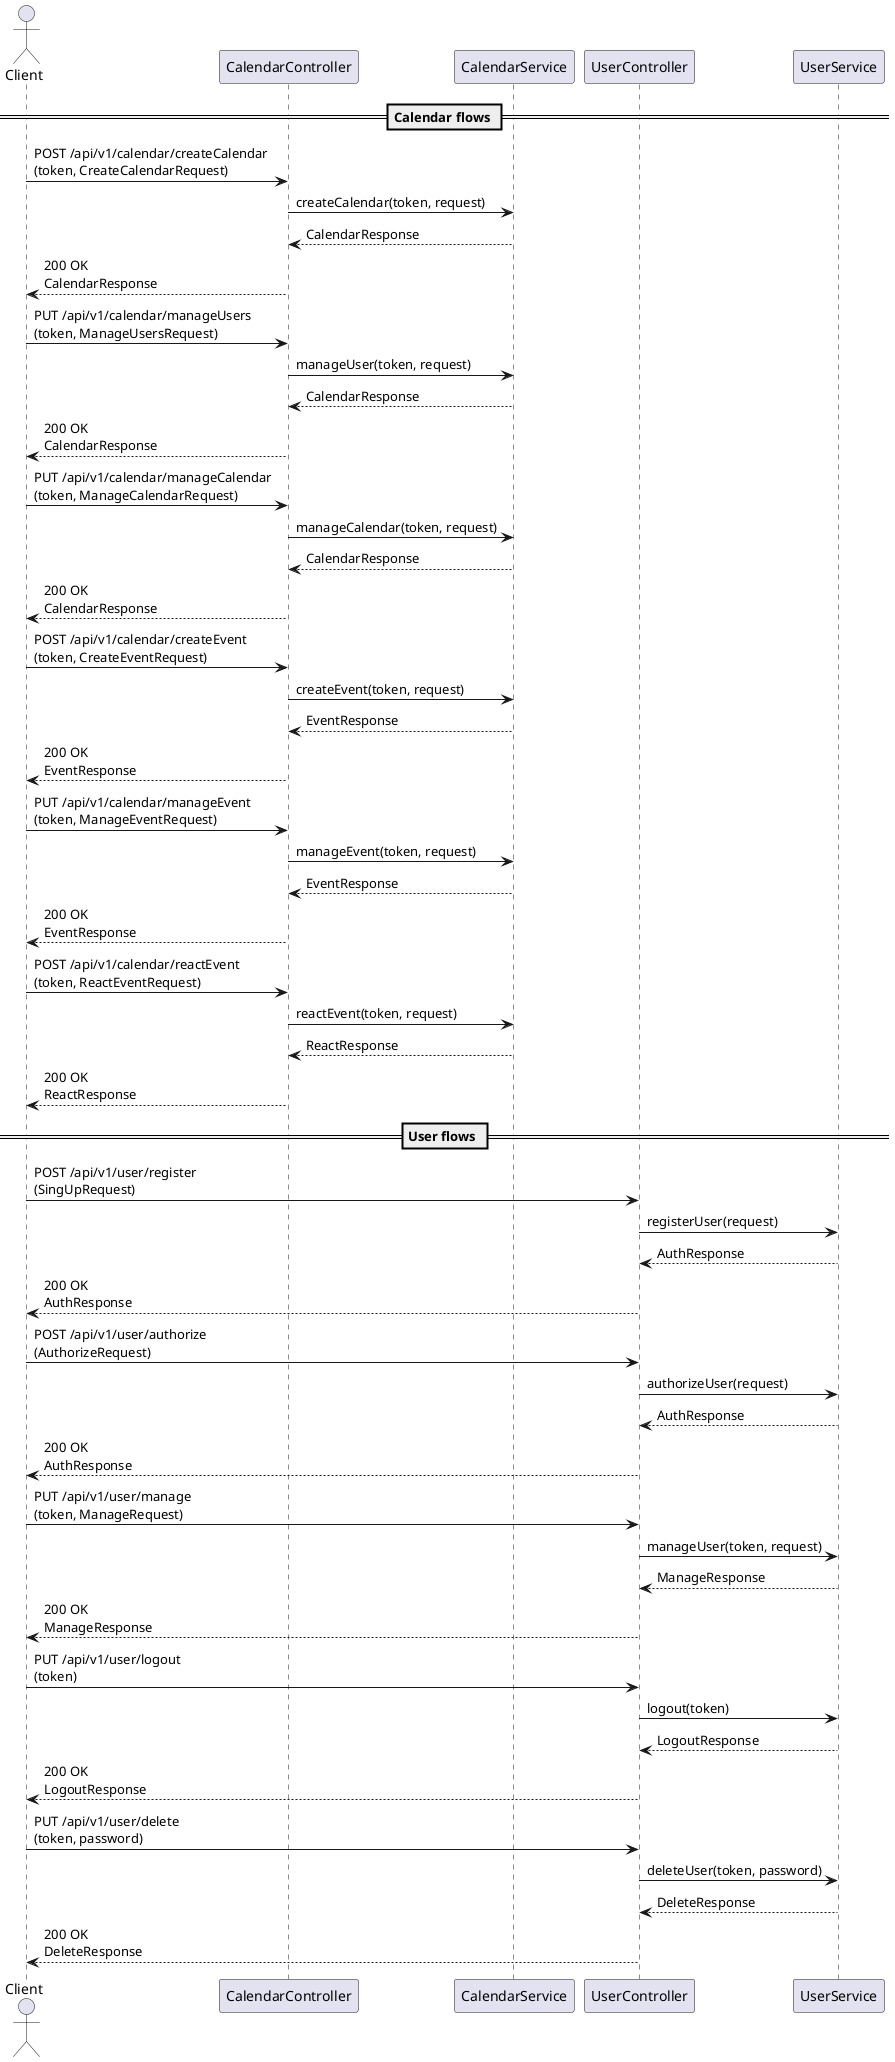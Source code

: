@startuml
actor Client

participant CalendarController as CC
participant CalendarService    as CS

participant UserController     as UC
participant UserService        as US

== Calendar flows ==
Client -> CC: POST /api/v1/calendar/createCalendar\n(token, CreateCalendarRequest)
CC     -> CS: createCalendar(token, request)
CS     --> CC: CalendarResponse
CC     --> Client: 200 OK\nCalendarResponse

Client -> CC: PUT /api/v1/calendar/manageUsers\n(token, ManageUsersRequest)
CC     -> CS: manageUser(token, request)
CS     --> CC: CalendarResponse
CC     --> Client: 200 OK\nCalendarResponse

Client -> CC: PUT /api/v1/calendar/manageCalendar\n(token, ManageCalendarRequest)
CC     -> CS: manageCalendar(token, request)
CS     --> CC: CalendarResponse
CC     --> Client: 200 OK\nCalendarResponse

Client -> CC: POST /api/v1/calendar/createEvent\n(token, CreateEventRequest)
CC     -> CS: createEvent(token, request)
CS     --> CC: EventResponse
CC     --> Client: 200 OK\nEventResponse

Client -> CC: PUT /api/v1/calendar/manageEvent\n(token, ManageEventRequest)
CC     -> CS: manageEvent(token, request)
CS     --> CC: EventResponse
CC     --> Client: 200 OK\nEventResponse

Client -> CC: POST /api/v1/calendar/reactEvent\n(token, ReactEventRequest)
CC     -> CS: reactEvent(token, request)
CS     --> CC: ReactResponse
CC     --> Client: 200 OK\nReactResponse

== User flows ==
Client -> UC: POST /api/v1/user/register\n(SingUpRequest)
UC     -> US: registerUser(request)
US     --> UC: AuthResponse
UC     --> Client: 200 OK\nAuthResponse

Client -> UC: POST /api/v1/user/authorize\n(AuthorizeRequest)
UC     -> US: authorizeUser(request)
US     --> UC: AuthResponse
UC     --> Client: 200 OK\nAuthResponse

Client -> UC: PUT /api/v1/user/manage\n(token, ManageRequest)
UC     -> US: manageUser(token, request)
US     --> UC: ManageResponse
UC     --> Client: 200 OK\nManageResponse

Client -> UC: PUT /api/v1/user/logout\n(token)
UC     -> US: logout(token)
US     --> UC: LogoutResponse
UC     --> Client: 200 OK\nLogoutResponse

Client -> UC: PUT /api/v1/user/delete\n(token, password)
UC     -> US: deleteUser(token, password)
US     --> UC: DeleteResponse
UC     --> Client: 200 OK\nDeleteResponse

@enduml